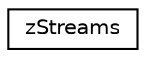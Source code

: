 digraph "Graphical Class Hierarchy"
{
 // LATEX_PDF_SIZE
  edge [fontname="Helvetica",fontsize="10",labelfontname="Helvetica",labelfontsize="10"];
  node [fontname="Helvetica",fontsize="10",shape=record];
  rankdir="LR";
  Node0 [label="zStreams",height=0.2,width=0.4,color="black", fillcolor="white", style="filled",URL="$structz_streams.html",tooltip="A strcut to store data of a stream lines."];
}
